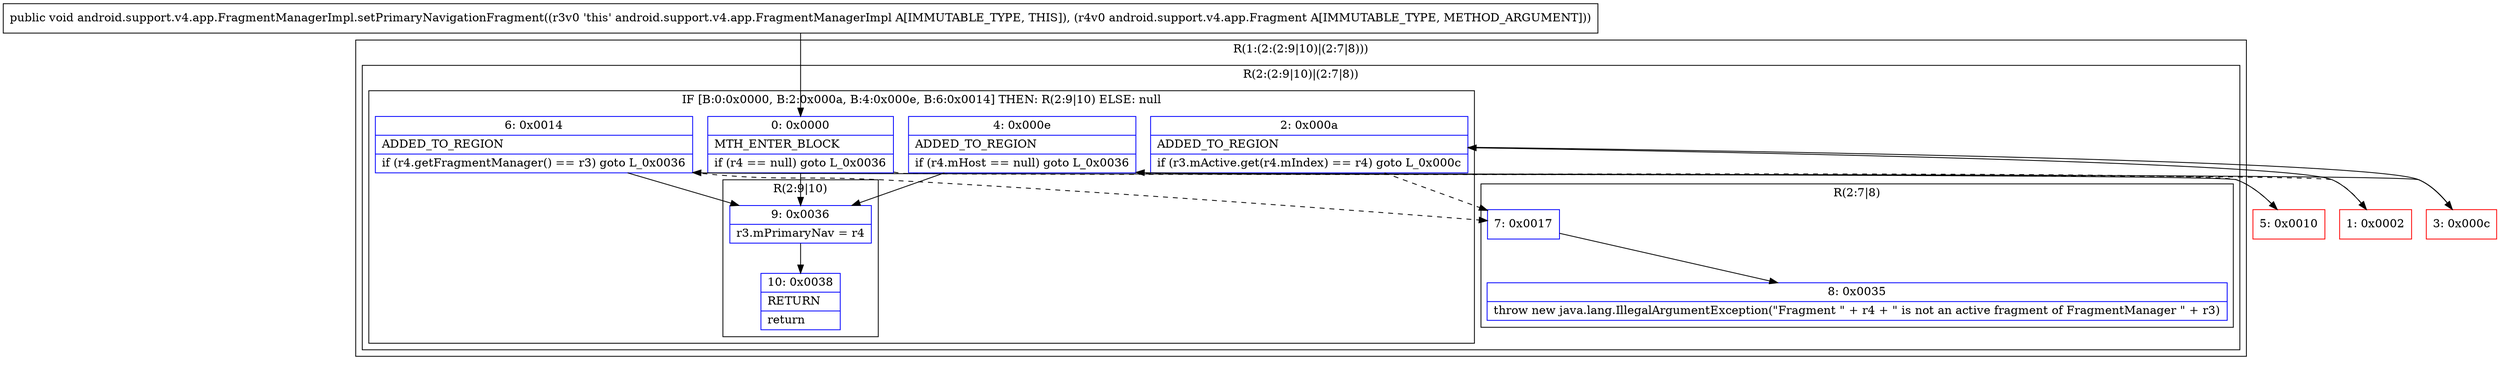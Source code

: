 digraph "CFG forandroid.support.v4.app.FragmentManagerImpl.setPrimaryNavigationFragment(Landroid\/support\/v4\/app\/Fragment;)V" {
subgraph cluster_Region_1803941044 {
label = "R(1:(2:(2:9|10)|(2:7|8)))";
node [shape=record,color=blue];
subgraph cluster_Region_881223128 {
label = "R(2:(2:9|10)|(2:7|8))";
node [shape=record,color=blue];
subgraph cluster_IfRegion_1448481983 {
label = "IF [B:0:0x0000, B:2:0x000a, B:4:0x000e, B:6:0x0014] THEN: R(2:9|10) ELSE: null";
node [shape=record,color=blue];
Node_0 [shape=record,label="{0\:\ 0x0000|MTH_ENTER_BLOCK\l|if (r4 == null) goto L_0x0036\l}"];
Node_2 [shape=record,label="{2\:\ 0x000a|ADDED_TO_REGION\l|if (r3.mActive.get(r4.mIndex) == r4) goto L_0x000c\l}"];
Node_4 [shape=record,label="{4\:\ 0x000e|ADDED_TO_REGION\l|if (r4.mHost == null) goto L_0x0036\l}"];
Node_6 [shape=record,label="{6\:\ 0x0014|ADDED_TO_REGION\l|if (r4.getFragmentManager() == r3) goto L_0x0036\l}"];
subgraph cluster_Region_991297597 {
label = "R(2:9|10)";
node [shape=record,color=blue];
Node_9 [shape=record,label="{9\:\ 0x0036|r3.mPrimaryNav = r4\l}"];
Node_10 [shape=record,label="{10\:\ 0x0038|RETURN\l|return\l}"];
}
}
subgraph cluster_Region_2146595775 {
label = "R(2:7|8)";
node [shape=record,color=blue];
Node_7 [shape=record,label="{7\:\ 0x0017}"];
Node_8 [shape=record,label="{8\:\ 0x0035|throw new java.lang.IllegalArgumentException(\"Fragment \" + r4 + \" is not an active fragment of FragmentManager \" + r3)\l}"];
}
}
}
Node_1 [shape=record,color=red,label="{1\:\ 0x0002}"];
Node_3 [shape=record,color=red,label="{3\:\ 0x000c}"];
Node_5 [shape=record,color=red,label="{5\:\ 0x0010}"];
MethodNode[shape=record,label="{public void android.support.v4.app.FragmentManagerImpl.setPrimaryNavigationFragment((r3v0 'this' android.support.v4.app.FragmentManagerImpl A[IMMUTABLE_TYPE, THIS]), (r4v0 android.support.v4.app.Fragment A[IMMUTABLE_TYPE, METHOD_ARGUMENT])) }"];
MethodNode -> Node_0;
Node_0 -> Node_1[style=dashed];
Node_0 -> Node_9;
Node_2 -> Node_3;
Node_2 -> Node_7[style=dashed];
Node_4 -> Node_5[style=dashed];
Node_4 -> Node_9;
Node_6 -> Node_7[style=dashed];
Node_6 -> Node_9;
Node_9 -> Node_10;
Node_7 -> Node_8;
Node_1 -> Node_2;
Node_3 -> Node_4;
Node_5 -> Node_6;
}

